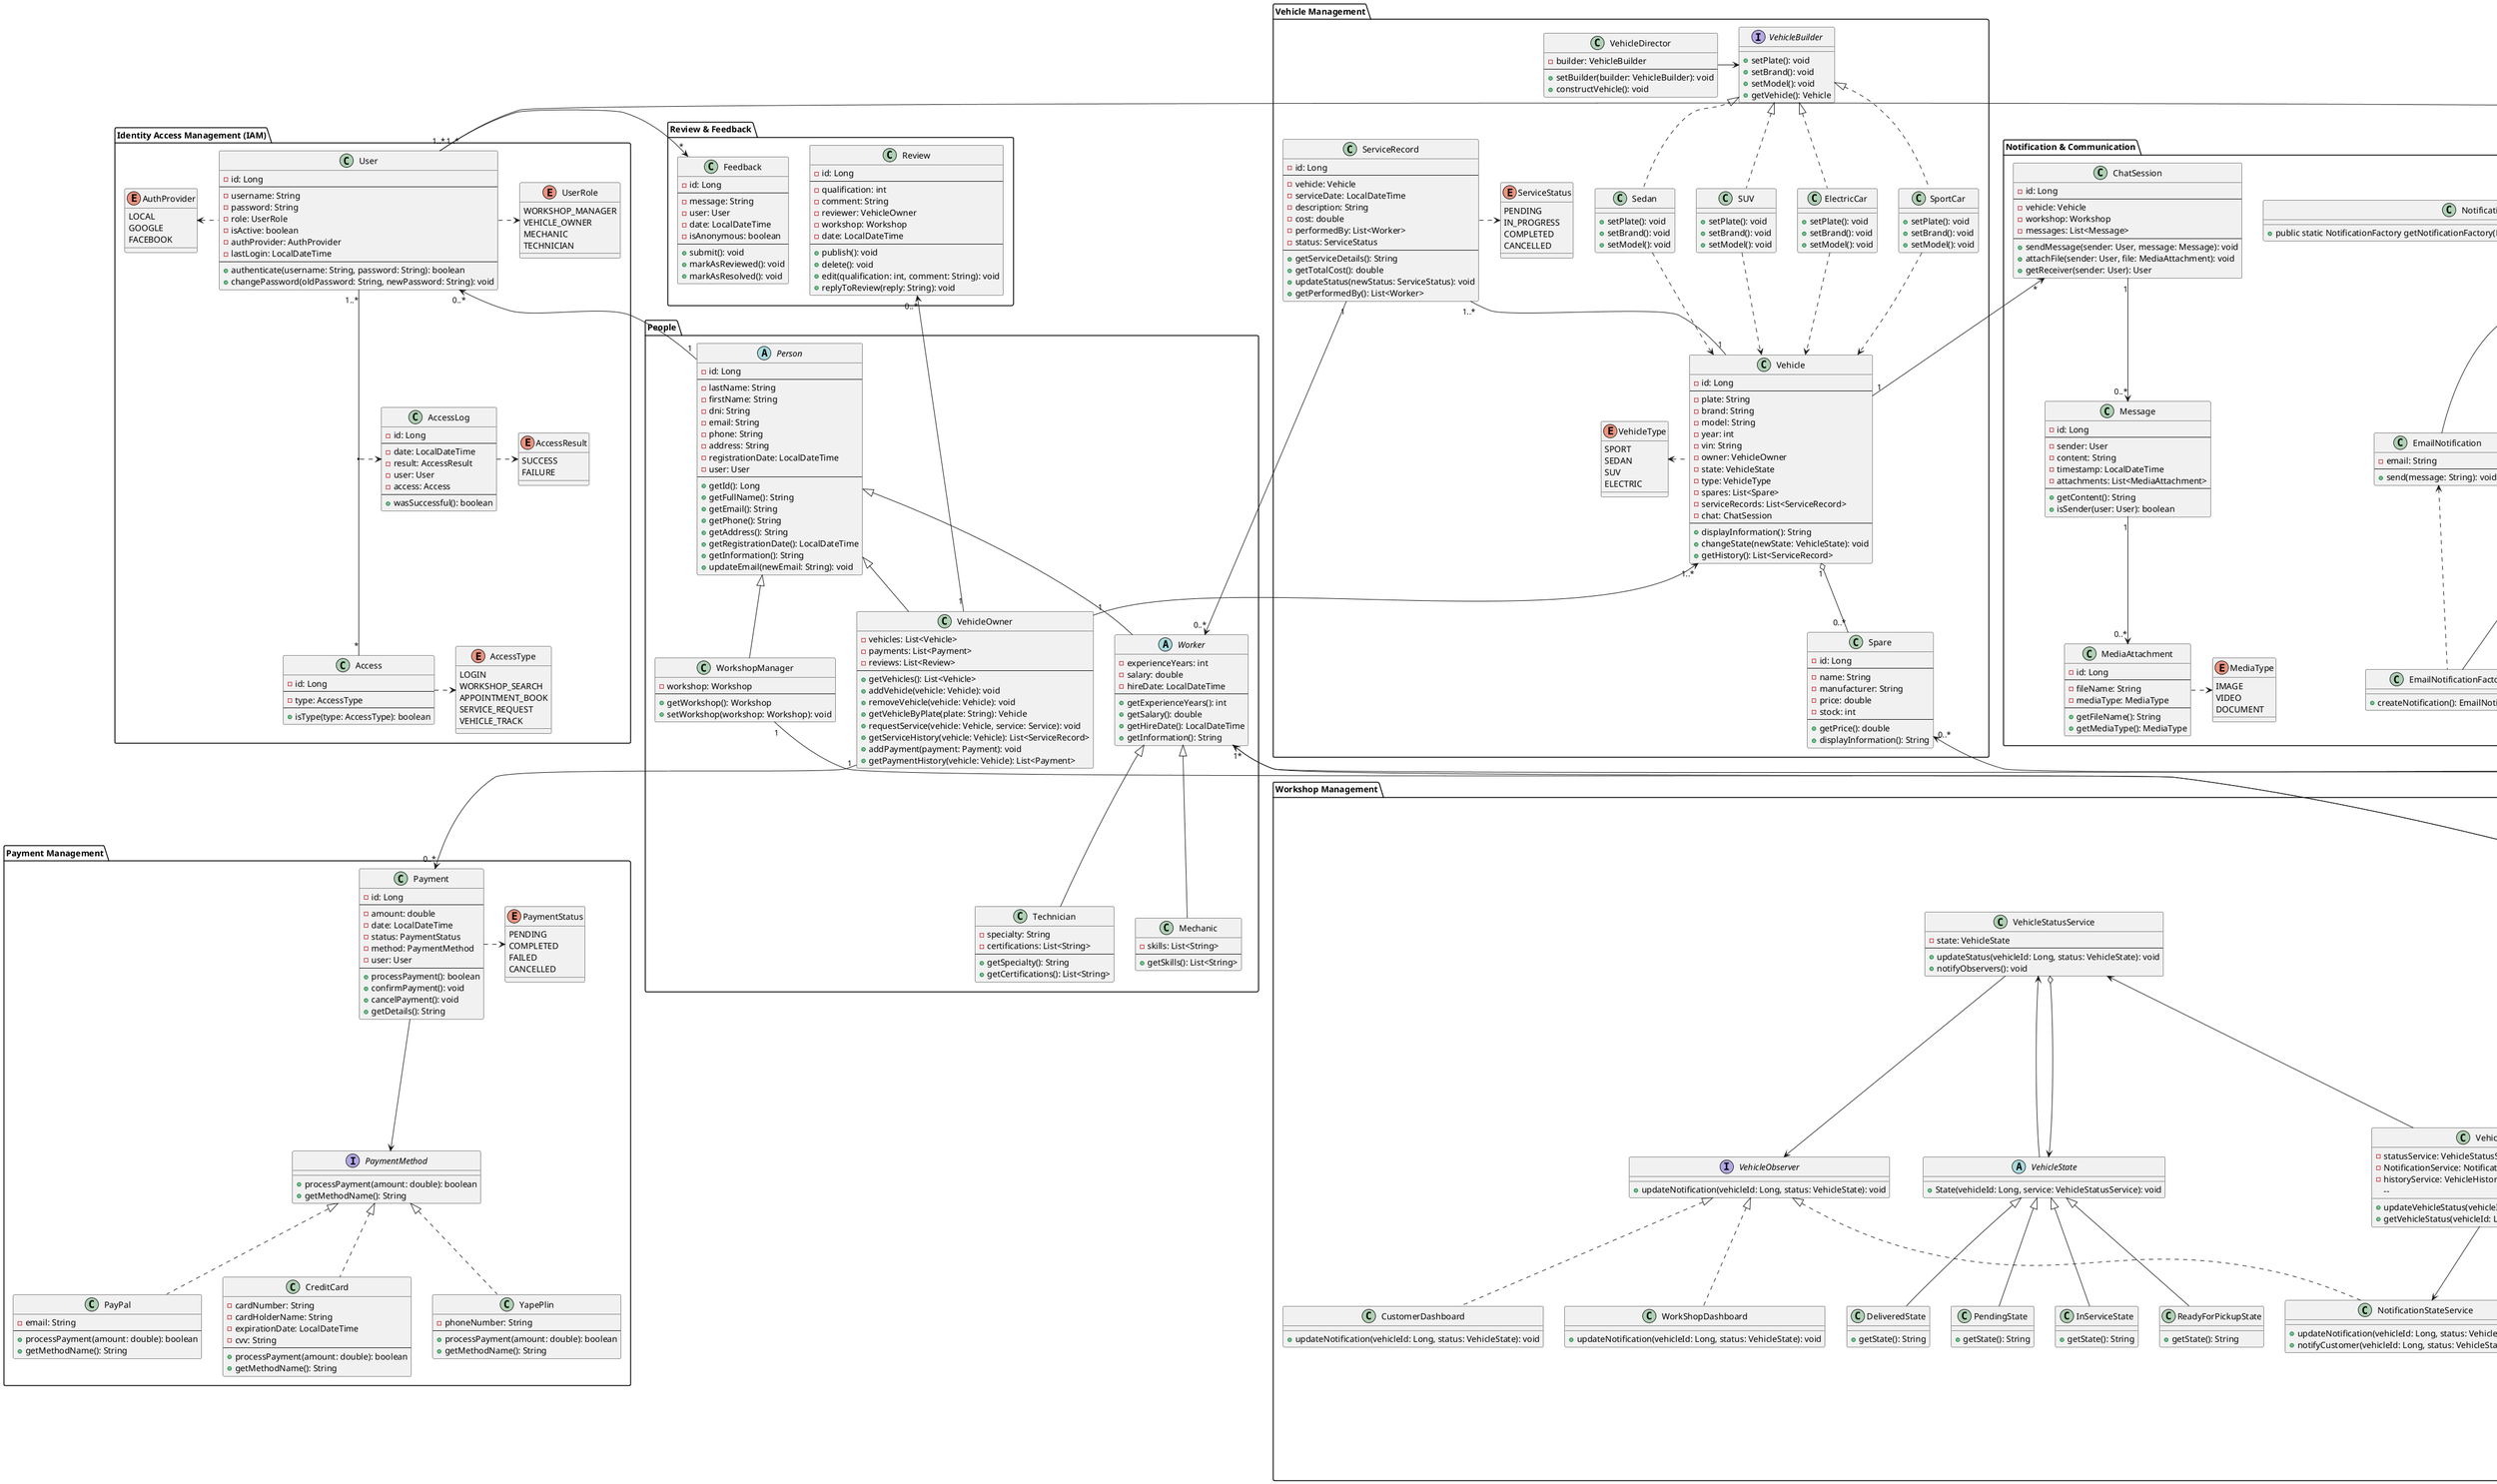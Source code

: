 @startuml Class Diagram MecanicHub

package "People" {
  abstract class Person {
    - id: Long
    --
    - lastName: String
    - firstName: String
    - dni: String
    - email: String
    - phone: String
    - address: String
    - registrationDate: LocalDateTime
    - user: User
    --
    + getId(): Long
    + getFullName(): String
    + getEmail(): String
    + getPhone(): String
    + getAddress(): String
    + getRegistrationDate(): LocalDateTime
    + getInformation(): String
    + updateEmail(newEmail: String): void
  }
  class VehicleOwner extends Person {
    - vehicles: List<Vehicle>
    - payments: List<Payment>
    - reviews: List<Review>
    --
    + getVehicles(): List<Vehicle>
    + addVehicle(vehicle: Vehicle): void
    + removeVehicle(vehicle: Vehicle): void
    + getVehicleByPlate(plate: String): Vehicle
    + requestService(vehicle: Vehicle, service: Service): void
    + getServiceHistory(vehicle: Vehicle): List<ServiceRecord>
    + addPayment(payment: Payment): void
    + getPaymentHistory(vehicle: Vehicle): List<Payment>
  }
  class WorkshopManager extends Person {
    - workshop: Workshop
    --
    + getWorkshop(): Workshop
    + setWorkshop(workshop: Workshop): void
  }
  abstract class Worker extends Person {
    - experienceYears: int
    - salary: double
    - hireDate: LocalDateTime
    --
    + getExperienceYears(): int
    + getSalary(): double
    + getHireDate(): LocalDateTime
    + getInformation(): String
  }
  class Mechanic extends Worker {
    - skills: List<String>
    --
    + getSkills(): List<String>
  }
  class Technician extends Worker {
    - specialty: String
    - certifications: List<String>
    --
    + getSpecialty(): String
    + getCertifications(): List<String>
  }
}

package "Identity Access Management (IAM)" {
  class User {
    - id: Long
    --
    - username: String
    - password: String
    - role: UserRole
    - isActive: boolean
    - authProvider: AuthProvider
    - lastLogin: LocalDateTime
    --
    + authenticate(username: String, password: String): boolean
    + changePassword(oldPassword: String, newPassword: String): void
  }
  enum UserRole {
    WORKSHOP_MANAGER
    VEHICLE_OWNER
    MECHANIC
    TECHNICIAN
  }
  enum AuthProvider {
    LOCAL
    GOOGLE
    FACEBOOK
  }
  class Access {
    - id: Long
    --
    - type: AccessType
    --
    + isType(type: AccessType): boolean
  }
  enum AccessType {
    LOGIN              
    WORKSHOP_SEARCH
    APPOINTMENT_BOOK
    SERVICE_REQUEST
    VEHICLE_TRACK
  }
  class AccessLog {
    - id: Long
    --
    - date: LocalDateTime
    - result: AccessResult
    - user: User
    - access: Access
    --
    + wasSuccessful(): boolean
  }
  enum AccessResult {
    SUCCESS
    FAILURE
  }
}

package "Vehicle Management" {
  class Vehicle {
    - id: Long
    --
    - plate: String
    - brand: String
    - model: String
    - year: int
    - vin: String
    - owner: VehicleOwner
    - state: VehicleState
    - type: VehicleType
    - spares: List<Spare>
    - serviceRecords: List<ServiceRecord>
    - chat: ChatSession
    --
    + displayInformation(): String
    + changeState(newState: VehicleState): void
    + getHistory(): List<ServiceRecord>
  }
  'enum VehicleState {
  '  IN_WORKSHOP
  '  IN_SERVICE
  '  READY_FOR_PICKUP
  '  DELIVERED
  '}
  enum VehicleType {
    SPORT
    SEDAN
    SUV
    ELECTRIC
  }
  class Spare {
    - id: Long
    --
    - name: String
    - manufacturer: String
    - price: double
    - stock: int
    --
    + getPrice(): double
    + displayInformation(): String
  }
  class ServiceRecord {
    - id: Long
    --
    - vehicle: Vehicle
    - serviceDate: LocalDateTime
    - description: String
    - cost: double
    - performedBy: List<Worker>
    - status: ServiceStatus
    --
    + getServiceDetails(): String
    + getTotalCost(): double
    + updateStatus(newStatus: ServiceStatus): void
    + getPerformedBy(): List<Worker>
  }
  enum ServiceStatus {
    PENDING
    IN_PROGRESS
    COMPLETED
    CANCELLED
  }
  interface VehicleBuilder {
    + setPlate(): void
    + setBrand(): void
    + setModel(): void
    + getVehicle(): Vehicle
  }
  class VehicleDirector {
    - builder: VehicleBuilder
    --
    + setBuilder(builder: VehicleBuilder): void
    + constructVehicle(): void
  }
  class SportCar implements VehicleBuilder {
    + setPlate(): void
    + setBrand(): void
    + setModel(): void
  }
  class Sedan implements VehicleBuilder {
    + setPlate(): void
    + setBrand(): void
    + setModel(): void
  }
  class SUV implements VehicleBuilder {
    + setPlate(): void
    + setBrand(): void
    + setModel(): void
  }
  class ElectricCar implements VehicleBuilder {
    + setPlate(): void
    + setBrand(): void
    + setModel(): void
  }
}

package "Payment Management" {
  class Payment {
    - id: Long
    --
    - amount: double
    - date: LocalDateTime
    - status: PaymentStatus
    - method: PaymentMethod
    - user: User
    --
    + processPayment(): boolean
    + confirmPayment(): void
    + cancelPayment(): void
    + getDetails(): String
  }
  enum PaymentStatus {
    PENDING
    COMPLETED
    FAILED
    CANCELLED
  }
  interface PaymentMethod {
    + processPayment(amount: double): boolean
    + getMethodName(): String
  }
  class PayPal implements PaymentMethod {
    - email: String
    --
    + processPayment(amount: double): boolean
    + getMethodName(): String
  }
  class CreditCard implements PaymentMethod {
    - cardNumber: String
    - cardHolderName: String
    - expirationDate: LocalDateTime
    - cvv: String
    --
    + processPayment(amount: double): boolean
    + getMethodName(): String
  }
  class YapePlin implements PaymentMethod {
    - phoneNumber: String
    --
    + processPayment(amount: double): boolean
    + getMethodName(): String
  }
}

package "Notification & Communication" {
  abstract class Notification {
    - id: Long
    --
    - message: String
    - date: LocalDateTime
    - recipients: List<User>
    --
    + abstract send(message: String): void
  }
  class InAppNotification extends Notification {
    --
    + send(message: String): void
  }
  class EmailNotification extends Notification {
    - email: String
    --
    + send(message: String): void
  }
  class SMSNotification extends Notification {
    - phoneNumber: String
    --
    + send(message: String): void
  }
  abstract class NotificationFactory {
    + sendNotification(message: String): void
    + abstract createNotification(): Notification
  }
  class InAppNotificationFactory extends NotificationFactory {
    + createNotification(): InAppNotification
  }
  class EmailNotificationFactory extends NotificationFactory {
    + createNotification(): EmailNotification
  }
  class SMSNotificationFactory extends NotificationFactory {
    + createNotification(): SMSNotification
  }
  class NotificationService {
    + public static NotificationFactory getNotificationFactory(NotificationType notificationType): NotificationFactory
  }
  enum NotificationType {
    IN_APP
    EMAIL
    SMS
  }
  class ChatSession {
    - id: Long
    --
    - vehicle: Vehicle
    - workshop: Workshop
    - messages: List<Message>
    --
    + sendMessage(sender: User, message: Message): void
    + attachFile(sender: User, file: MediaAttachment): void
    + getReceiver(sender: User): User
  }
  class Message {
    - id: Long
    --
    - sender: User
    - content: String
    - timestamp: LocalDateTime
    - attachments: List<MediaAttachment>
    --
    + getContent(): String
    + isSender(user: User): boolean
  }
  class MediaAttachment {
    - id: Long
    --
    - fileName: String
    - mediaType: MediaType
    --
    + getFileName(): String
    + getMediaType(): MediaType
  }
  enum MediaType {
    IMAGE
    VIDEO
    DOCUMENT
  }
}

package "Review & Feedback" {
  class Review {
    - id: Long
    --
    - qualification: int
    - comment: String
    - reviewer: VehicleOwner
    - workshop: Workshop
    - date: LocalDateTime
    --
    + publish(): void
    + delete(): void
    + edit(qualification: int, comment: String): void
    + replyToReview(reply: String): void
  }
  class Feedback {
    - id: Long
    --
    - message: String
    - user: User
    - date: LocalDateTime
    - isAnonymous: boolean
    --
    + submit(): void
    + markAsReviewed(): void
    + markAsResolved(): void
  }
}

package "Promotions & Discounts" {
  class Promotion {
    - id: Long
    --
    - title: String
    - description: String
    - discountPercentage: double
    - startDate: LocalDateTime
    - endDate: LocalDateTime
    - isActive: boolean
    --
    + createPromotion(): void
    + getPromotionDetails(): String
    + isValidFor(date: LocalDateTime): boolean
    + removePromotion(): void
  }
}

package "Statistics & Reporting" {
  class Report {
    - id: Long
    --
    - title: String
    - description: String
    - startDate: LocalDateTime
    - endDate: LocalDateTime
    - creationDate: LocalDateTime
    - statistics: List<Statistics>
    --
    + generate(): void
    + getDetails(): String
    + exportPDF(): void
  }
  class Statistics {
    - id: Long
    --
    - totalVehiclesServiced: int
    - totalRevenue: double
    - averageServiceTime: double
    - mostPopularService: String
    - dateRange: String
    --
    + getDetails(): String
  }
}

package "Workshop Management" {
  class Workshop {
    - id: Long
    --
    - name: String
    - description: String
    - RUC: String
    - address: String
    - phone: String
    - email: String
    - schedule: WeeklySchedule
    - location: String
    - manager: WorkshopManager
    - workers: List<Worker>
    - promotions: List<Promotion>
    - services: List<Service>
    - statistics: List<Statistics>
    --
    + getDetails(): String
    + editProfile(name: String, address: String, phone: String, email: String): void
    + generateReport(startDate: LocalDateTime, endDate: LocalDateTime): Report
    + listAvailableServices(): List<Service>
    + acceptAppointment(appointment: Appointment): void
    + rejectAppointment(appointment: Appointment): void
    + createRepairOrder(appointment: Appointment): void
  }
  class Appointment {
    - id: Long
    --
    - client: VehicleOwner
    - service: Service
    - workshop: Workshop
    - status: AppointmentStatus
    - assignedWorker: Worker
    - date: LocalDateTime
    --
    + getDetails(): String
    + cancel(): void
    + reschedule(newDate: LocalDateTime): void
  }
  enum AppointmentStatus {
    PENDING
    CONFIRMED
    COMPLETED
    CANCELLED
  }
  abstract class ServiceFactory {
    + createService(serviceType: ServiceType): Service
  }
  enum ServiceType {
    REPAIR
    MAINTENANCE
  }
  class RepairServiceFactory extends ServiceFactory {
    + createService(): Service
  }
  class MaintenanceServiceFactory extends ServiceFactory {
    + createService(): Service
  }
  interface Service {
    + displayInformation(): String
    + getPrice(): double
  }
  class RepairService implements Service {
    + displayInformation(): String
    + getPrice(): double
  }
  class MaintenanceService implements Service {
    + displayInformation(): String
    + getPrice(): double
  }
  class BasicService implements Service {
    - name: String
    - description: String
    - price: double
    --
    + displayInformation(): String
    + getPrice(): double
  }
  class ServicePackage implements Service {
    - name: String
    - services: List<Service>
    --
    + add(service: Service): void
    + remove(service: Service): void
    + getServices(): List<Service>
    + displayInformation(): String
    + getPrice(): double
  }
  class RepairOrder {
    - id: Long
    --
    - appointment: Appointment
    - observations: List<Observation>
    - spareParts: List<Spare>
    - service: Service
    - assignedWorker: Worker
    - status: RepairStatus
    - cost: double
    - startDate: LocalDateTime
    - endDate: LocalDateTime
    --
    + getDetails(): String
    + updateStatus(newStatus: ServiceStatus): void
    + addObservation(content: String, worker: Worker): void
    + calculateCost(): double
    + finalizeOrder(): void
  }
  class Observation {
    - id: Long
    --
    - content: String
    - date: LocalDateTime
    - worker: Worker
    --
    + getDetails(): String
  }
  enum RepairStatus {
    IN_PROGRESS
    WAITING_PARTS
    COMPLETED
    CANCELLED
  }
  class WeeklySchedule {
    - id: Long
    --
    - openingTime: LocalTime
    - closingTime: LocalTime
    - workingDays: List<String>
    --
    + getSchedule(): Map<String, String>
  }
  class VehicleTrackingFacade {
    - statusService: VehicleStatusService
    - NotificationService: NotificationService
    - historyService: VehicleHistoryService
    -- 
    + updateVehicleStatus(vehicleId: Long, newState: VehicleState): void
    + getVehicleStatus(vehicleId: Long): VehicleState
  }
  class VehicleStatusService {
    - state: VehicleState
    --
    + updateStatus(vehicleId: Long, status: VehicleState): void
    + notifyObservers(): void
  }
  class VehicleHistoryService {
    + logStatusChange(vehicleId: Long, status: VehicleState): void
  }
  abstract class VehicleState {
    + State(vehicleId: Long, service: VehicleStatusService): void
  }
  class PendingState extends VehicleState {
    + getState(): String
  }
  class InServiceState extends VehicleState {
    + getState(): String
  }
  class ReadyForPickupState extends VehicleState {
    + getState(): String
  }
  class DeliveredState extends VehicleState {
    + getState(): String
  }
  interface VehicleObserver {
    + updateNotification(vehicleId: Long, status: VehicleState): void
  }
  class WorkShopDashboard implements VehicleObserver {
    + updateNotification(vehicleId: Long, status: VehicleState): void
  }
  class CustomerDashboard implements VehicleObserver {
    + updateNotification(vehicleId: Long, status: VehicleState): void
  }
  class NotificationStateService implements VehicleObserver {
    + updateNotification(vehicleId: Long, status: VehicleState): void
    + notifyCustomer(vehicleId: Long, status: VehicleState): void
  }
}

'Relationships
'Person <|-- VehicleOwner
'Person <|-- WorkshopManager
'Person <|-- Worker
Person "1" -up-> "0..*" User
'Worker <|-- Mechanic
'Worker <|-- Technician
User "1..*" -- "*" Access
User .left.> AuthProvider
User .right.> UserRole
User "1..*" -left-> "*" Notification
User "1..*" -right-> "*" Feedback
Access .right.> AccessType
AccessLog .right.> AccessResult
(User, Access) .> AccessLog
VehicleOwner "1" -up-> "1..*" Vehicle
VehicleOwner "1" -down-> "0..*" Payment
VehicleOwner "1" -up-> "0..*" Review
'Vehicle .right.> VehicleState
Vehicle .left.> VehicleType
Vehicle "1" o-- "0..*" Spare
Vehicle "1" -up-> "*" ChatSession
ServiceRecord .right.> ServiceStatus
ServiceRecord "1..*" -down- "1" Vehicle
ServiceRecord "1" -down-> "0..*" Worker
'PaymentMethod <|.. PayPal
'PaymentMethod <|.. CreditCard
'PaymentMethod <|.. YapePlin
Payment .right.> PaymentStatus
Payment -down-> PaymentMethod
'Notification <|-- InAppNotification
'Notification <|-- EmailNotification
'Notification <|-- SMSNotification
NotificationService .right.> NotificationType
NotificationService .down.> NotificationFactory
EmailNotificationFactory .up.> EmailNotification
SMSNotificationFactory .up.> SMSNotification
InAppNotificationFactory .up.> InAppNotification
ChatSession "1" -down-> "0..*" Message
MediaAttachment .right.> MediaType
Message "1" -down-> "0..*" MediaAttachment
Report "1" -down-> "1..*" Statistics
Workshop "1" -up-> "*" Worker
Workshop "1" -right-> "0..*" Promotion
Workshop "1" -down-> "1..*" Service
Workshop "1" -down-> "0..*" Statistics
Workshop -right-> ServiceFactory
Workshop "1" -right-> "0..*" Appointment
Workshop "1" --> "1" WeeklySchedule
Workshop -down-> VehicleTrackingFacade
WorkshopManager "1" -- "1" Workshop
'ServiceFactory <|.. RepairServiceFactory
'ServiceFactory <|.. MaintenanceFactory
ServiceFactory .down.> ServiceType
RepairServiceFactory .up.> RepairService
MaintenanceServiceFactory .up.> MaintenanceService
'Service <|.. BasicService
'Service <|.. ServicePackage
'Service <|.. RepairService
'Service <|.. MaintenanceService
Service <--* ServicePackage
Appointment .down.> AppointmentStatus
Appointment "1" -left-> "*" RepairOrder
RepairOrder --> RepairStatus
RepairOrder "1" -left-> "0..*" Observation
RepairOrder "1" -up-> "0..*" Spare
RepairOrder "1" -down-> "1" Worker
RepairOrder "1" -right-> "1" Service
VehicleTrackingFacade -left-> VehicleStatusService
VehicleTrackingFacade -down-> NotificationStateService
VehicleTrackingFacade -down-> VehicleHistoryService
'VehicleStatus <|-- PendingState
'VehicleStatus <|-- InServiceState
'VehicleStatus <|-- ReadyForPickupState
'VehicleStatus <|-- DeliveredState
VehicleStatusService <-- VehicleState
VehicleStatusService o--> VehicleState
VehicleStatusService --> VehicleObserver
VehicleDirector -right-> VehicleBuilder
SportCar ..> Vehicle
Sedan ..> Vehicle
SUV ..> Vehicle
ElectricCar ..> Vehicle

@enduml